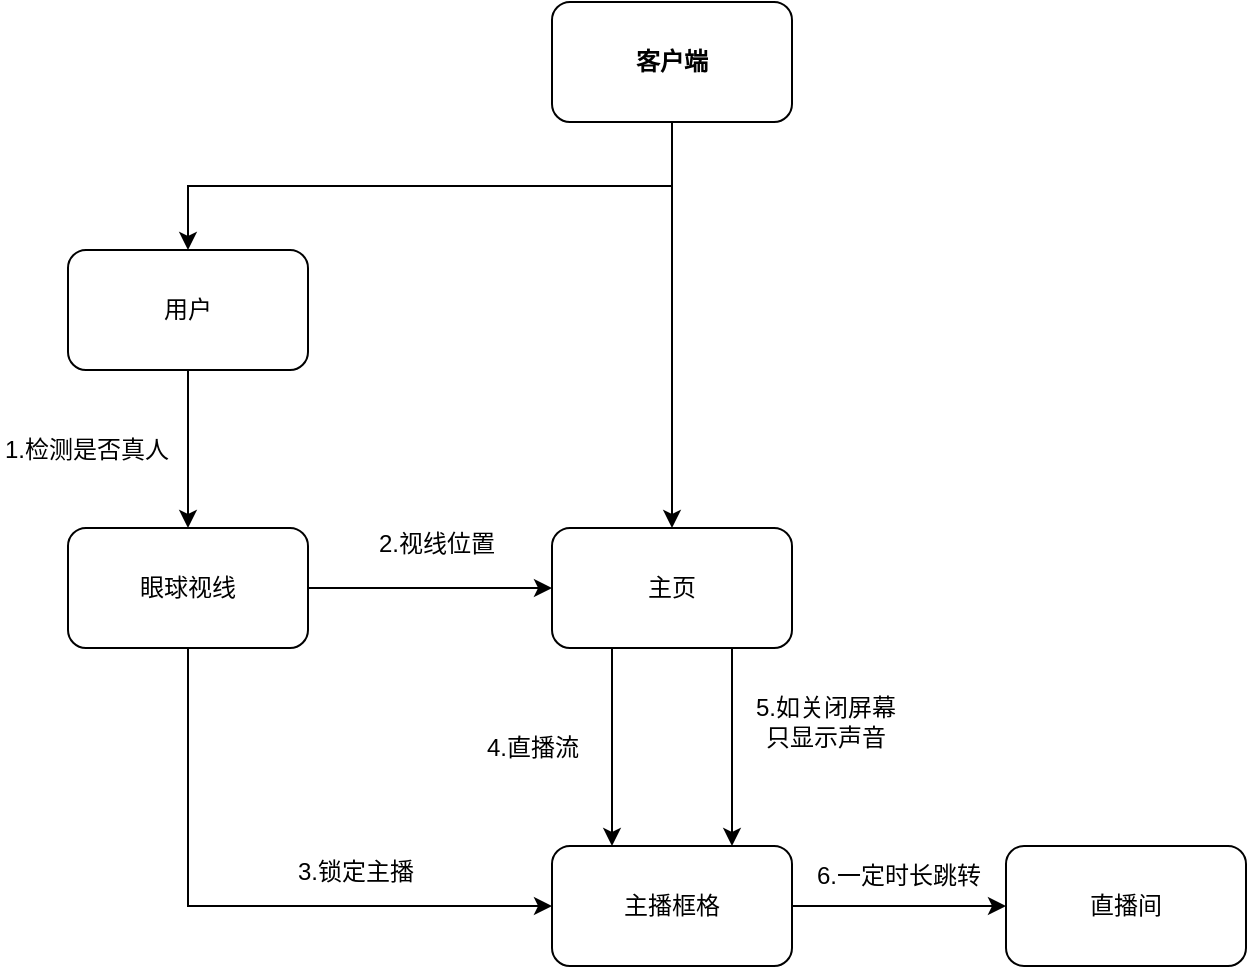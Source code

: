 <mxfile version="15.2.7" type="github" pages="5">
  <diagram id="NmSEz5Swo566c4eFkPjX" name="Page-1">
    <mxGraphModel dx="1422" dy="761" grid="0" gridSize="10" guides="1" tooltips="1" connect="1" arrows="1" fold="1" page="1" pageScale="1" pageWidth="827" pageHeight="1169" math="0" shadow="0">
      <root>
        <mxCell id="0" />
        <mxCell id="1" parent="0" />
        <mxCell id="GOX4k8V0ouQFtmUzFHbz-4" style="edgeStyle=orthogonalEdgeStyle;rounded=0;orthogonalLoop=1;jettySize=auto;html=1;exitX=0.5;exitY=1;exitDx=0;exitDy=0;" parent="1" source="GOX4k8V0ouQFtmUzFHbz-1" target="GOX4k8V0ouQFtmUzFHbz-2" edge="1">
          <mxGeometry relative="1" as="geometry" />
        </mxCell>
        <mxCell id="GOX4k8V0ouQFtmUzFHbz-8" style="edgeStyle=orthogonalEdgeStyle;rounded=0;orthogonalLoop=1;jettySize=auto;html=1;exitX=0.5;exitY=1;exitDx=0;exitDy=0;" parent="1" source="GOX4k8V0ouQFtmUzFHbz-1" target="GOX4k8V0ouQFtmUzFHbz-7" edge="1">
          <mxGeometry relative="1" as="geometry" />
        </mxCell>
        <mxCell id="GOX4k8V0ouQFtmUzFHbz-1" value="客户端" style="rounded=1;whiteSpace=wrap;html=1;fontStyle=1" parent="1" vertex="1">
          <mxGeometry x="362" y="57" width="120" height="60" as="geometry" />
        </mxCell>
        <mxCell id="GOX4k8V0ouQFtmUzFHbz-5" style="edgeStyle=orthogonalEdgeStyle;rounded=0;orthogonalLoop=1;jettySize=auto;html=1;exitX=0.5;exitY=1;exitDx=0;exitDy=0;" parent="1" source="GOX4k8V0ouQFtmUzFHbz-2" target="GOX4k8V0ouQFtmUzFHbz-3" edge="1">
          <mxGeometry relative="1" as="geometry" />
        </mxCell>
        <mxCell id="GOX4k8V0ouQFtmUzFHbz-2" value="用户" style="rounded=1;whiteSpace=wrap;html=1;" parent="1" vertex="1">
          <mxGeometry x="120" y="181" width="120" height="60" as="geometry" />
        </mxCell>
        <mxCell id="GOX4k8V0ouQFtmUzFHbz-9" style="edgeStyle=orthogonalEdgeStyle;rounded=0;orthogonalLoop=1;jettySize=auto;html=1;exitX=1;exitY=0.5;exitDx=0;exitDy=0;" parent="1" source="GOX4k8V0ouQFtmUzFHbz-3" target="GOX4k8V0ouQFtmUzFHbz-7" edge="1">
          <mxGeometry relative="1" as="geometry" />
        </mxCell>
        <mxCell id="GOX4k8V0ouQFtmUzFHbz-12" style="edgeStyle=orthogonalEdgeStyle;rounded=0;orthogonalLoop=1;jettySize=auto;html=1;exitX=0.5;exitY=1;exitDx=0;exitDy=0;entryX=0;entryY=0.5;entryDx=0;entryDy=0;" parent="1" source="GOX4k8V0ouQFtmUzFHbz-3" target="GOX4k8V0ouQFtmUzFHbz-11" edge="1">
          <mxGeometry relative="1" as="geometry" />
        </mxCell>
        <mxCell id="GOX4k8V0ouQFtmUzFHbz-3" value="眼球视线" style="rounded=1;whiteSpace=wrap;html=1;" parent="1" vertex="1">
          <mxGeometry x="120" y="320" width="120" height="60" as="geometry" />
        </mxCell>
        <mxCell id="GOX4k8V0ouQFtmUzFHbz-6" value="1.检测是否真人" style="text;html=1;strokeColor=none;fillColor=none;align=center;verticalAlign=middle;whiteSpace=wrap;rounded=0;" parent="1" vertex="1">
          <mxGeometry x="86" y="271" width="87" height="20" as="geometry" />
        </mxCell>
        <mxCell id="GOX4k8V0ouQFtmUzFHbz-18" style="edgeStyle=orthogonalEdgeStyle;rounded=0;orthogonalLoop=1;jettySize=auto;html=1;exitX=0.25;exitY=1;exitDx=0;exitDy=0;entryX=0.25;entryY=0;entryDx=0;entryDy=0;" parent="1" source="GOX4k8V0ouQFtmUzFHbz-7" target="GOX4k8V0ouQFtmUzFHbz-11" edge="1">
          <mxGeometry relative="1" as="geometry" />
        </mxCell>
        <mxCell id="GOX4k8V0ouQFtmUzFHbz-19" style="edgeStyle=orthogonalEdgeStyle;rounded=0;orthogonalLoop=1;jettySize=auto;html=1;exitX=0.75;exitY=1;exitDx=0;exitDy=0;entryX=0.75;entryY=0;entryDx=0;entryDy=0;" parent="1" source="GOX4k8V0ouQFtmUzFHbz-7" target="GOX4k8V0ouQFtmUzFHbz-11" edge="1">
          <mxGeometry relative="1" as="geometry" />
        </mxCell>
        <mxCell id="GOX4k8V0ouQFtmUzFHbz-7" value="主页" style="rounded=1;whiteSpace=wrap;html=1;" parent="1" vertex="1">
          <mxGeometry x="362" y="320" width="120" height="60" as="geometry" />
        </mxCell>
        <mxCell id="GOX4k8V0ouQFtmUzFHbz-10" value="2.视线位置" style="text;html=1;strokeColor=none;fillColor=none;align=center;verticalAlign=middle;whiteSpace=wrap;rounded=0;" parent="1" vertex="1">
          <mxGeometry x="269" y="318" width="71" height="20" as="geometry" />
        </mxCell>
        <mxCell id="GOX4k8V0ouQFtmUzFHbz-22" style="edgeStyle=orthogonalEdgeStyle;rounded=0;orthogonalLoop=1;jettySize=auto;html=1;exitX=1;exitY=0.5;exitDx=0;exitDy=0;" parent="1" source="GOX4k8V0ouQFtmUzFHbz-11" target="GOX4k8V0ouQFtmUzFHbz-21" edge="1">
          <mxGeometry relative="1" as="geometry" />
        </mxCell>
        <mxCell id="GOX4k8V0ouQFtmUzFHbz-11" value="主播框格" style="rounded=1;whiteSpace=wrap;html=1;" parent="1" vertex="1">
          <mxGeometry x="362" y="479" width="120" height="60" as="geometry" />
        </mxCell>
        <mxCell id="GOX4k8V0ouQFtmUzFHbz-14" value="4.直播流" style="text;html=1;strokeColor=none;fillColor=none;align=center;verticalAlign=middle;whiteSpace=wrap;rounded=0;" parent="1" vertex="1">
          <mxGeometry x="325" y="420" width="55" height="20" as="geometry" />
        </mxCell>
        <mxCell id="GOX4k8V0ouQFtmUzFHbz-15" value="3.锁定主播" style="text;html=1;strokeColor=none;fillColor=none;align=center;verticalAlign=middle;whiteSpace=wrap;rounded=0;" parent="1" vertex="1">
          <mxGeometry x="229" y="482" width="70" height="20" as="geometry" />
        </mxCell>
        <mxCell id="GOX4k8V0ouQFtmUzFHbz-20" value="5.如关闭屏幕&lt;br&gt;只显示声音" style="text;html=1;strokeColor=none;fillColor=none;align=center;verticalAlign=middle;whiteSpace=wrap;rounded=0;" parent="1" vertex="1">
          <mxGeometry x="452" y="407" width="94" height="20" as="geometry" />
        </mxCell>
        <mxCell id="GOX4k8V0ouQFtmUzFHbz-21" value="直播间" style="rounded=1;whiteSpace=wrap;html=1;" parent="1" vertex="1">
          <mxGeometry x="589" y="479" width="120" height="60" as="geometry" />
        </mxCell>
        <mxCell id="GOX4k8V0ouQFtmUzFHbz-23" value="6.一定时长跳转" style="text;html=1;strokeColor=none;fillColor=none;align=center;verticalAlign=middle;whiteSpace=wrap;rounded=0;" parent="1" vertex="1">
          <mxGeometry x="492" y="484" width="87" height="20" as="geometry" />
        </mxCell>
      </root>
    </mxGraphModel>
  </diagram>
  <diagram id="b2mf78Cs_sP5IUDQuSDe" name="Page-2">
    <mxGraphModel dx="1422" dy="761" grid="0" gridSize="10" guides="1" tooltips="1" connect="1" arrows="1" fold="1" page="1" pageScale="1" pageWidth="827" pageHeight="1169" math="0" shadow="0">
      <root>
        <mxCell id="iwIBc7VTmAkqCL7bW6ua-0" />
        <mxCell id="iwIBc7VTmAkqCL7bW6ua-1" parent="iwIBc7VTmAkqCL7bW6ua-0" />
        <mxCell id="iwIBc7VTmAkqCL7bW6ua-7" style="edgeStyle=orthogonalEdgeStyle;rounded=0;orthogonalLoop=1;jettySize=auto;html=1;exitX=0.5;exitY=1;exitDx=0;exitDy=0;" parent="iwIBc7VTmAkqCL7bW6ua-1" source="iwIBc7VTmAkqCL7bW6ua-2" target="iwIBc7VTmAkqCL7bW6ua-4" edge="1">
          <mxGeometry relative="1" as="geometry" />
        </mxCell>
        <mxCell id="iwIBc7VTmAkqCL7bW6ua-21" style="edgeStyle=orthogonalEdgeStyle;rounded=0;orthogonalLoop=1;jettySize=auto;html=1;exitX=1;exitY=0.5;exitDx=0;exitDy=0;" parent="iwIBc7VTmAkqCL7bW6ua-1" source="iwIBc7VTmAkqCL7bW6ua-2" target="iwIBc7VTmAkqCL7bW6ua-15" edge="1">
          <mxGeometry relative="1" as="geometry">
            <Array as="points">
              <mxPoint x="536" y="64" />
              <mxPoint x="536" y="204" />
              <mxPoint x="622" y="204" />
            </Array>
          </mxGeometry>
        </mxCell>
        <mxCell id="iwIBc7VTmAkqCL7bW6ua-24" style="edgeStyle=orthogonalEdgeStyle;rounded=0;orthogonalLoop=1;jettySize=auto;html=1;exitX=1;exitY=0.5;exitDx=0;exitDy=0;entryX=0;entryY=0.5;entryDx=0;entryDy=0;" parent="iwIBc7VTmAkqCL7bW6ua-1" source="iwIBc7VTmAkqCL7bW6ua-2" target="iwIBc7VTmAkqCL7bW6ua-22" edge="1">
          <mxGeometry relative="1" as="geometry" />
        </mxCell>
        <mxCell id="iwIBc7VTmAkqCL7bW6ua-2" value="客户端" style="rounded=1;whiteSpace=wrap;html=1;" parent="iwIBc7VTmAkqCL7bW6ua-1" vertex="1">
          <mxGeometry x="90" y="34" width="120" height="60" as="geometry" />
        </mxCell>
        <mxCell id="iwIBc7VTmAkqCL7bW6ua-3" value="常用用户" style="rounded=1;whiteSpace=wrap;html=1;" parent="iwIBc7VTmAkqCL7bW6ua-1" vertex="1">
          <mxGeometry x="324" y="233" width="120" height="60" as="geometry" />
        </mxCell>
        <mxCell id="iwIBc7VTmAkqCL7bW6ua-9" style="edgeStyle=orthogonalEdgeStyle;rounded=0;orthogonalLoop=1;jettySize=auto;html=1;exitX=0.5;exitY=1;exitDx=0;exitDy=0;entryX=0.1;entryY=0.5;entryDx=0;entryDy=0;entryPerimeter=0;" parent="iwIBc7VTmAkqCL7bW6ua-1" source="iwIBc7VTmAkqCL7bW6ua-4" target="iwIBc7VTmAkqCL7bW6ua-8" edge="1">
          <mxGeometry relative="1" as="geometry">
            <Array as="points">
              <mxPoint x="150" y="386" />
            </Array>
          </mxGeometry>
        </mxCell>
        <mxCell id="iwIBc7VTmAkqCL7bW6ua-4" value="摄像头" style="rounded=1;whiteSpace=wrap;html=1;" parent="iwIBc7VTmAkqCL7bW6ua-1" vertex="1">
          <mxGeometry x="90" y="151" width="120" height="60" as="geometry" />
        </mxCell>
        <mxCell id="iwIBc7VTmAkqCL7bW6ua-5" value="年龄" style="rounded=1;whiteSpace=wrap;html=1;" parent="iwIBc7VTmAkqCL7bW6ua-1" vertex="1">
          <mxGeometry x="324" y="356" width="120" height="60" as="geometry" />
        </mxCell>
        <mxCell id="iwIBc7VTmAkqCL7bW6ua-6" value="距离屏幕距离" style="rounded=1;whiteSpace=wrap;html=1;" parent="iwIBc7VTmAkqCL7bW6ua-1" vertex="1">
          <mxGeometry x="324" y="479" width="120" height="60" as="geometry" />
        </mxCell>
        <mxCell id="iwIBc7VTmAkqCL7bW6ua-8" value="" style="shape=curlyBracket;whiteSpace=wrap;html=1;rounded=1;" parent="iwIBc7VTmAkqCL7bW6ua-1" vertex="1">
          <mxGeometry x="290" y="260" width="20" height="252" as="geometry" />
        </mxCell>
        <mxCell id="iwIBc7VTmAkqCL7bW6ua-10" value="1.采集网络" style="text;html=1;strokeColor=none;fillColor=none;align=center;verticalAlign=middle;whiteSpace=wrap;rounded=0;" parent="iwIBc7VTmAkqCL7bW6ua-1" vertex="1">
          <mxGeometry x="163" y="263" width="69" height="20" as="geometry" />
        </mxCell>
        <mxCell id="iwIBc7VTmAkqCL7bW6ua-11" value="大于" style="text;html=1;strokeColor=none;fillColor=none;align=center;verticalAlign=middle;whiteSpace=wrap;rounded=0;" parent="iwIBc7VTmAkqCL7bW6ua-1" vertex="1">
          <mxGeometry x="353" y="315" width="54" height="20" as="geometry" />
        </mxCell>
        <mxCell id="iwIBc7VTmAkqCL7bW6ua-12" value="大于" style="text;html=1;strokeColor=none;fillColor=none;align=center;verticalAlign=middle;whiteSpace=wrap;rounded=0;" parent="iwIBc7VTmAkqCL7bW6ua-1" vertex="1">
          <mxGeometry x="353" y="444" width="54" height="20" as="geometry" />
        </mxCell>
        <mxCell id="iwIBc7VTmAkqCL7bW6ua-14" style="edgeStyle=orthogonalEdgeStyle;rounded=0;orthogonalLoop=1;jettySize=auto;html=1;exitX=0.1;exitY=0.5;exitDx=0;exitDy=0;exitPerimeter=0;" parent="iwIBc7VTmAkqCL7bW6ua-1" source="iwIBc7VTmAkqCL7bW6ua-13" edge="1">
          <mxGeometry relative="1" as="geometry">
            <mxPoint x="577" y="384" as="targetPoint" />
          </mxGeometry>
        </mxCell>
        <mxCell id="iwIBc7VTmAkqCL7bW6ua-13" value="" style="shape=curlyBracket;whiteSpace=wrap;html=1;rounded=1;flipH=1;size=0.5;" parent="iwIBc7VTmAkqCL7bW6ua-1" vertex="1">
          <mxGeometry x="460" y="255" width="20" height="257" as="geometry" />
        </mxCell>
        <mxCell id="iwIBc7VTmAkqCL7bW6ua-23" style="edgeStyle=orthogonalEdgeStyle;rounded=0;orthogonalLoop=1;jettySize=auto;html=1;exitX=1;exitY=0.5;exitDx=0;exitDy=0;entryX=0.5;entryY=1;entryDx=0;entryDy=0;" parent="iwIBc7VTmAkqCL7bW6ua-1" source="iwIBc7VTmAkqCL7bW6ua-15" target="iwIBc7VTmAkqCL7bW6ua-22" edge="1">
          <mxGeometry relative="1" as="geometry" />
        </mxCell>
        <mxCell id="iwIBc7VTmAkqCL7bW6ua-15" value="主体" style="rhombus;whiteSpace=wrap;html=1;" parent="iwIBc7VTmAkqCL7bW6ua-1" vertex="1">
          <mxGeometry x="582" y="344" width="80" height="80" as="geometry" />
        </mxCell>
        <mxCell id="iwIBc7VTmAkqCL7bW6ua-17" value="2.判断" style="text;html=1;strokeColor=none;fillColor=none;align=center;verticalAlign=middle;whiteSpace=wrap;rounded=0;" parent="iwIBc7VTmAkqCL7bW6ua-1" vertex="1">
          <mxGeometry x="507" y="354" width="40" height="20" as="geometry" />
        </mxCell>
        <mxCell id="iwIBc7VTmAkqCL7bW6ua-18" value="3.跟踪响应" style="text;html=1;strokeColor=none;fillColor=none;align=center;verticalAlign=middle;whiteSpace=wrap;rounded=0;" parent="iwIBc7VTmAkqCL7bW6ua-1" vertex="1">
          <mxGeometry x="325" y="78" width="110" height="20" as="geometry" />
        </mxCell>
        <mxCell id="iwIBc7VTmAkqCL7bW6ua-22" value="主播框格" style="rounded=1;whiteSpace=wrap;html=1;" parent="iwIBc7VTmAkqCL7bW6ua-1" vertex="1">
          <mxGeometry x="692" y="34" width="120" height="60" as="geometry" />
        </mxCell>
        <mxCell id="iwIBc7VTmAkqCL7bW6ua-25" value="5.直播流" style="text;html=1;strokeColor=none;fillColor=none;align=center;verticalAlign=middle;whiteSpace=wrap;rounded=0;" parent="iwIBc7VTmAkqCL7bW6ua-1" vertex="1">
          <mxGeometry x="592" y="40" width="50" height="20" as="geometry" />
        </mxCell>
        <mxCell id="iwIBc7VTmAkqCL7bW6ua-26" value="4.锁定观看" style="text;html=1;strokeColor=none;fillColor=none;align=center;verticalAlign=middle;whiteSpace=wrap;rounded=0;" parent="iwIBc7VTmAkqCL7bW6ua-1" vertex="1">
          <mxGeometry x="663" y="350" width="65" height="20" as="geometry" />
        </mxCell>
        <mxCell id="4ioepb0zcp93_5Ri50Y4-8" style="edgeStyle=orthogonalEdgeStyle;rounded=0;orthogonalLoop=1;jettySize=auto;html=1;exitX=0.01;exitY=0.97;exitDx=0;exitDy=0;exitPerimeter=0;" edge="1" parent="iwIBc7VTmAkqCL7bW6ua-1" source="4ioepb0zcp93_5Ri50Y4-3">
          <mxGeometry relative="1" as="geometry">
            <mxPoint x="145" y="575" as="targetPoint" />
          </mxGeometry>
        </mxCell>
        <mxCell id="4ioepb0zcp93_5Ri50Y4-9" style="edgeStyle=orthogonalEdgeStyle;rounded=0;orthogonalLoop=1;jettySize=auto;html=1;exitX=0.99;exitY=0.97;exitDx=0;exitDy=0;exitPerimeter=0;entryX=0;entryY=0.5;entryDx=0;entryDy=0;" edge="1" parent="iwIBc7VTmAkqCL7bW6ua-1" source="4ioepb0zcp93_5Ri50Y4-3" target="4ioepb0zcp93_5Ri50Y4-7">
          <mxGeometry relative="1" as="geometry" />
        </mxCell>
        <mxCell id="4ioepb0zcp93_5Ri50Y4-3" value="" style="strokeWidth=2;html=1;shape=mxgraph.flowchart.extract_or_measurement;whiteSpace=wrap;" vertex="1" parent="iwIBc7VTmAkqCL7bW6ua-1">
          <mxGeometry x="143" y="629" width="171" height="117" as="geometry" />
        </mxCell>
        <mxCell id="4ioepb0zcp93_5Ri50Y4-4" value="0" style="text;html=1;strokeColor=none;fillColor=none;align=center;verticalAlign=middle;whiteSpace=wrap;rounded=0;" vertex="1" parent="iwIBc7VTmAkqCL7bW6ua-1">
          <mxGeometry x="112" y="756" width="40" height="20" as="geometry" />
        </mxCell>
        <mxCell id="4ioepb0zcp93_5Ri50Y4-5" value="60" style="text;html=1;strokeColor=none;fillColor=none;align=center;verticalAlign=middle;whiteSpace=wrap;rounded=0;" vertex="1" parent="iwIBc7VTmAkqCL7bW6ua-1">
          <mxGeometry x="290" y="756" width="40" height="20" as="geometry" />
        </mxCell>
        <mxCell id="4ioepb0zcp93_5Ri50Y4-6" value="30" style="text;html=1;strokeColor=none;fillColor=none;align=center;verticalAlign=middle;whiteSpace=wrap;rounded=0;" vertex="1" parent="iwIBc7VTmAkqCL7bW6ua-1">
          <mxGeometry x="208.5" y="754" width="40" height="20" as="geometry" />
        </mxCell>
        <mxCell id="4ioepb0zcp93_5Ri50Y4-7" value="岁" style="text;html=1;strokeColor=none;fillColor=none;align=center;verticalAlign=middle;whiteSpace=wrap;rounded=0;" vertex="1" parent="iwIBc7VTmAkqCL7bW6ua-1">
          <mxGeometry x="353" y="732" width="40" height="20" as="geometry" />
        </mxCell>
        <mxCell id="4ioepb0zcp93_5Ri50Y4-14" value="1" style="text;html=1;strokeColor=none;fillColor=none;align=center;verticalAlign=middle;whiteSpace=wrap;rounded=0;" vertex="1" parent="iwIBc7VTmAkqCL7bW6ua-1">
          <mxGeometry x="94" y="620" width="40" height="20" as="geometry" />
        </mxCell>
        <mxCell id="4ioepb0zcp93_5Ri50Y4-15" value="权重" style="text;html=1;strokeColor=none;fillColor=none;align=center;verticalAlign=middle;whiteSpace=wrap;rounded=0;" vertex="1" parent="iwIBc7VTmAkqCL7bW6ua-1">
          <mxGeometry x="90" y="575" width="40" height="20" as="geometry" />
        </mxCell>
      </root>
    </mxGraphModel>
  </diagram>
  <diagram id="3awysjxuAGXnrTB0xz8E" name="Page-3">
    <mxGraphModel dx="1422" dy="761" grid="0" gridSize="10" guides="1" tooltips="1" connect="1" arrows="1" fold="1" page="1" pageScale="1" pageWidth="827" pageHeight="1169" math="0" shadow="0">
      <root>
        <mxCell id="2evQny_esPO3pcYpgFuz-0" />
        <mxCell id="2evQny_esPO3pcYpgFuz-1" parent="2evQny_esPO3pcYpgFuz-0" />
        <mxCell id="2evQny_esPO3pcYpgFuz-4" style="edgeStyle=orthogonalEdgeStyle;rounded=0;orthogonalLoop=1;jettySize=auto;html=1;exitX=0.5;exitY=1;exitDx=0;exitDy=0;" parent="2evQny_esPO3pcYpgFuz-1" source="2evQny_esPO3pcYpgFuz-2" target="2evQny_esPO3pcYpgFuz-3" edge="1">
          <mxGeometry relative="1" as="geometry" />
        </mxCell>
        <mxCell id="2evQny_esPO3pcYpgFuz-8" style="edgeStyle=orthogonalEdgeStyle;rounded=0;orthogonalLoop=1;jettySize=auto;html=1;exitX=1;exitY=0.5;exitDx=0;exitDy=0;" parent="2evQny_esPO3pcYpgFuz-1" source="2evQny_esPO3pcYpgFuz-2" target="2evQny_esPO3pcYpgFuz-6" edge="1">
          <mxGeometry relative="1" as="geometry">
            <Array as="points">
              <mxPoint x="503" y="120" />
            </Array>
          </mxGeometry>
        </mxCell>
        <mxCell id="2evQny_esPO3pcYpgFuz-10" style="edgeStyle=orthogonalEdgeStyle;rounded=0;orthogonalLoop=1;jettySize=auto;html=1;exitX=1;exitY=0.5;exitDx=0;exitDy=0;" parent="2evQny_esPO3pcYpgFuz-1" source="2evQny_esPO3pcYpgFuz-2" target="2evQny_esPO3pcYpgFuz-9" edge="1">
          <mxGeometry relative="1" as="geometry" />
        </mxCell>
        <mxCell id="2evQny_esPO3pcYpgFuz-2" value="客户端" style="rounded=1;whiteSpace=wrap;html=1;" parent="2evQny_esPO3pcYpgFuz-1" vertex="1">
          <mxGeometry x="182" y="90" width="120" height="60" as="geometry" />
        </mxCell>
        <mxCell id="2evQny_esPO3pcYpgFuz-7" style="edgeStyle=orthogonalEdgeStyle;rounded=0;orthogonalLoop=1;jettySize=auto;html=1;exitX=1;exitY=0.5;exitDx=0;exitDy=0;" parent="2evQny_esPO3pcYpgFuz-1" source="2evQny_esPO3pcYpgFuz-3" target="2evQny_esPO3pcYpgFuz-6" edge="1">
          <mxGeometry relative="1" as="geometry" />
        </mxCell>
        <mxCell id="2evQny_esPO3pcYpgFuz-3" value="多人" style="rounded=1;whiteSpace=wrap;html=1;" parent="2evQny_esPO3pcYpgFuz-1" vertex="1">
          <mxGeometry x="182" y="235" width="120" height="60" as="geometry" />
        </mxCell>
        <mxCell id="2evQny_esPO3pcYpgFuz-5" value="1.采集跟踪" style="text;html=1;strokeColor=none;fillColor=none;align=center;verticalAlign=middle;whiteSpace=wrap;rounded=0;" parent="2evQny_esPO3pcYpgFuz-1" vertex="1">
          <mxGeometry x="155" y="185" width="72" height="20" as="geometry" />
        </mxCell>
        <mxCell id="2evQny_esPO3pcYpgFuz-6" value="多个主播框格" style="rounded=1;whiteSpace=wrap;html=1;" parent="2evQny_esPO3pcYpgFuz-1" vertex="1">
          <mxGeometry x="443" y="235" width="120" height="60" as="geometry" />
        </mxCell>
        <mxCell id="2evQny_esPO3pcYpgFuz-11" style="edgeStyle=orthogonalEdgeStyle;rounded=0;orthogonalLoop=1;jettySize=auto;html=1;exitX=0;exitY=0.5;exitDx=0;exitDy=0;entryX=1;entryY=0.5;entryDx=0;entryDy=0;" parent="2evQny_esPO3pcYpgFuz-1" source="2evQny_esPO3pcYpgFuz-9" target="2evQny_esPO3pcYpgFuz-6" edge="1">
          <mxGeometry relative="1" as="geometry" />
        </mxCell>
        <mxCell id="2evQny_esPO3pcYpgFuz-9" value="字幕显示" style="rounded=1;whiteSpace=wrap;html=1;" parent="2evQny_esPO3pcYpgFuz-1" vertex="1">
          <mxGeometry x="638" y="235" width="120" height="60" as="geometry" />
        </mxCell>
        <mxCell id="2evQny_esPO3pcYpgFuz-12" value="2.锁定观看" style="text;html=1;strokeColor=none;fillColor=none;align=center;verticalAlign=middle;whiteSpace=wrap;rounded=0;" parent="2evQny_esPO3pcYpgFuz-1" vertex="1">
          <mxGeometry x="347" y="239" width="62" height="20" as="geometry" />
        </mxCell>
        <mxCell id="2evQny_esPO3pcYpgFuz-13" value="3.多个推流" style="text;html=1;strokeColor=none;fillColor=none;align=center;verticalAlign=middle;whiteSpace=wrap;rounded=0;" parent="2evQny_esPO3pcYpgFuz-1" vertex="1">
          <mxGeometry x="379" y="133" width="78" height="20" as="geometry" />
        </mxCell>
        <mxCell id="2evQny_esPO3pcYpgFuz-14" value="4.多个语音网络推理" style="text;html=1;strokeColor=none;fillColor=none;align=center;verticalAlign=middle;whiteSpace=wrap;rounded=0;" parent="2evQny_esPO3pcYpgFuz-1" vertex="1">
          <mxGeometry x="556" y="130" width="126" height="20" as="geometry" />
        </mxCell>
      </root>
    </mxGraphModel>
  </diagram>
  <diagram id="1Rdkb7bAVfg0Uc4HboFH" name="Page-4">
    <mxGraphModel dx="1422" dy="761" grid="0" gridSize="10" guides="1" tooltips="1" connect="1" arrows="1" fold="1" page="1" pageScale="1" pageWidth="827" pageHeight="1169" math="0" shadow="0">
      <root>
        <mxCell id="N0bqEQvQxtFEom3wjGux-0" />
        <mxCell id="N0bqEQvQxtFEom3wjGux-1" parent="N0bqEQvQxtFEom3wjGux-0" />
        <mxCell id="N0bqEQvQxtFEom3wjGux-2" value="&lt;font style=&quot;font-size: 20px&quot;&gt;主页&lt;/font&gt;" style="rounded=1;whiteSpace=wrap;html=1;" parent="N0bqEQvQxtFEom3wjGux-1" vertex="1">
          <mxGeometry x="201" y="108" width="288" height="444" as="geometry" />
        </mxCell>
        <mxCell id="N0bqEQvQxtFEom3wjGux-3" value="" style="rounded=1;whiteSpace=wrap;html=1;strokeColor=#ae4132;gradientColor=#66FFFF;fillColor=#FF66B3;" parent="N0bqEQvQxtFEom3wjGux-1" vertex="1">
          <mxGeometry x="468" y="204" width="4" height="287" as="geometry" />
        </mxCell>
        <mxCell id="N0bqEQvQxtFEom3wjGux-4" value="滚动条" style="text;html=1;strokeColor=none;fillColor=none;align=center;verticalAlign=middle;whiteSpace=wrap;rounded=0;" parent="N0bqEQvQxtFEom3wjGux-1" vertex="1">
          <mxGeometry x="423" y="333" width="40" height="20" as="geometry" />
        </mxCell>
        <mxCell id="N0bqEQvQxtFEom3wjGux-6" value="向上滚" style="text;html=1;strokeColor=none;fillColor=none;align=center;verticalAlign=middle;whiteSpace=wrap;rounded=0;" parent="N0bqEQvQxtFEom3wjGux-1" vertex="1">
          <mxGeometry x="418" y="191" width="40" height="20" as="geometry" />
        </mxCell>
        <mxCell id="N0bqEQvQxtFEom3wjGux-7" value="向下滚" style="text;html=1;strokeColor=none;fillColor=none;align=center;verticalAlign=middle;whiteSpace=wrap;rounded=0;" parent="N0bqEQvQxtFEom3wjGux-1" vertex="1">
          <mxGeometry x="416" y="485" width="40" height="20" as="geometry" />
        </mxCell>
        <mxCell id="N0bqEQvQxtFEom3wjGux-8" value="人眼视线" style="text;html=1;strokeColor=none;fillColor=none;align=center;verticalAlign=middle;whiteSpace=wrap;rounded=0;" parent="N0bqEQvQxtFEom3wjGux-1" vertex="1">
          <mxGeometry x="519" y="333" width="61" height="20" as="geometry" />
        </mxCell>
        <mxCell id="N0bqEQvQxtFEom3wjGux-9" value="" style="shape=curlyBracket;whiteSpace=wrap;html=1;rounded=1;flipH=1;fillColor=#FF66B3;gradientColor=#66FFFF;" parent="N0bqEQvQxtFEom3wjGux-1" vertex="1">
          <mxGeometry x="499" y="204" width="20" height="283" as="geometry" />
        </mxCell>
      </root>
    </mxGraphModel>
  </diagram>
  <diagram id="44yIxmjD_LuXSUmxa59O" name="Page-5">
    <mxGraphModel dx="1422" dy="761" grid="0" gridSize="10" guides="1" tooltips="1" connect="1" arrows="1" fold="1" page="1" pageScale="1" pageWidth="827" pageHeight="1169" math="0" shadow="0">
      <root>
        <mxCell id="Eh2296ZL3SfZkWSFMjC6-0" />
        <mxCell id="Eh2296ZL3SfZkWSFMjC6-1" parent="Eh2296ZL3SfZkWSFMjC6-0" />
        <mxCell id="Eh2296ZL3SfZkWSFMjC6-6" style="edgeStyle=orthogonalEdgeStyle;rounded=0;orthogonalLoop=1;jettySize=auto;html=1;exitX=0;exitY=0.5;exitDx=0;exitDy=0;" parent="Eh2296ZL3SfZkWSFMjC6-1" source="Eh2296ZL3SfZkWSFMjC6-2" target="Eh2296ZL3SfZkWSFMjC6-5" edge="1">
          <mxGeometry relative="1" as="geometry" />
        </mxCell>
        <mxCell id="Eh2296ZL3SfZkWSFMjC6-19" style="edgeStyle=orthogonalEdgeStyle;rounded=0;orthogonalLoop=1;jettySize=auto;html=1;exitX=1;exitY=0.5;exitDx=0;exitDy=0;" parent="Eh2296ZL3SfZkWSFMjC6-1" source="Eh2296ZL3SfZkWSFMjC6-2" target="Eh2296ZL3SfZkWSFMjC6-11" edge="1">
          <mxGeometry relative="1" as="geometry" />
        </mxCell>
        <mxCell id="Eh2296ZL3SfZkWSFMjC6-2" value="客户端" style="rounded=1;whiteSpace=wrap;html=1;" parent="Eh2296ZL3SfZkWSFMjC6-1" vertex="1">
          <mxGeometry x="253" y="92" width="120" height="60" as="geometry" />
        </mxCell>
        <mxCell id="Eh2296ZL3SfZkWSFMjC6-21" style="edgeStyle=orthogonalEdgeStyle;rounded=0;orthogonalLoop=1;jettySize=auto;html=1;exitX=1;exitY=0.5;exitDx=0;exitDy=0;" parent="Eh2296ZL3SfZkWSFMjC6-1" source="Eh2296ZL3SfZkWSFMjC6-3" edge="1">
          <mxGeometry relative="1" as="geometry">
            <mxPoint x="509" y="470" as="targetPoint" />
            <Array as="points">
              <mxPoint x="386" y="510" />
              <mxPoint x="386" y="220" />
              <mxPoint x="509" y="220" />
            </Array>
          </mxGeometry>
        </mxCell>
        <mxCell id="Eh2296ZL3SfZkWSFMjC6-3" value="表情" style="rounded=1;whiteSpace=wrap;html=1;" parent="Eh2296ZL3SfZkWSFMjC6-1" vertex="1">
          <mxGeometry x="119" y="480" width="120" height="60" as="geometry" />
        </mxCell>
        <mxCell id="Eh2296ZL3SfZkWSFMjC6-9" style="edgeStyle=orthogonalEdgeStyle;rounded=0;orthogonalLoop=1;jettySize=auto;html=1;exitX=0.5;exitY=1;exitDx=0;exitDy=0;" parent="Eh2296ZL3SfZkWSFMjC6-1" source="Eh2296ZL3SfZkWSFMjC6-5" target="Eh2296ZL3SfZkWSFMjC6-8" edge="1">
          <mxGeometry relative="1" as="geometry" />
        </mxCell>
        <mxCell id="Eh2296ZL3SfZkWSFMjC6-5" value="摄像头" style="rounded=1;whiteSpace=wrap;html=1;" parent="Eh2296ZL3SfZkWSFMjC6-1" vertex="1">
          <mxGeometry x="119" y="192" width="120" height="60" as="geometry" />
        </mxCell>
        <mxCell id="Eh2296ZL3SfZkWSFMjC6-10" style="edgeStyle=orthogonalEdgeStyle;rounded=0;orthogonalLoop=1;jettySize=auto;html=1;exitX=0.5;exitY=1;exitDx=0;exitDy=0;" parent="Eh2296ZL3SfZkWSFMjC6-1" source="Eh2296ZL3SfZkWSFMjC6-8" target="Eh2296ZL3SfZkWSFMjC6-3" edge="1">
          <mxGeometry relative="1" as="geometry" />
        </mxCell>
        <mxCell id="Eh2296ZL3SfZkWSFMjC6-12" style="edgeStyle=orthogonalEdgeStyle;rounded=0;orthogonalLoop=1;jettySize=auto;html=1;exitX=1;exitY=0.5;exitDx=0;exitDy=0;" parent="Eh2296ZL3SfZkWSFMjC6-1" source="Eh2296ZL3SfZkWSFMjC6-8" target="Eh2296ZL3SfZkWSFMjC6-11" edge="1">
          <mxGeometry relative="1" as="geometry" />
        </mxCell>
        <mxCell id="Eh2296ZL3SfZkWSFMjC6-8" value="用户" style="rounded=1;whiteSpace=wrap;html=1;" parent="Eh2296ZL3SfZkWSFMjC6-1" vertex="1">
          <mxGeometry x="119" y="340" width="120" height="60" as="geometry" />
        </mxCell>
        <mxCell id="Eh2296ZL3SfZkWSFMjC6-20" style="edgeStyle=orthogonalEdgeStyle;rounded=0;orthogonalLoop=1;jettySize=auto;html=1;exitX=0.5;exitY=1;exitDx=0;exitDy=0;" parent="Eh2296ZL3SfZkWSFMjC6-1" source="Eh2296ZL3SfZkWSFMjC6-11" target="Eh2296ZL3SfZkWSFMjC6-18" edge="1">
          <mxGeometry relative="1" as="geometry" />
        </mxCell>
        <mxCell id="Eh2296ZL3SfZkWSFMjC6-11" value="主播框格" style="rounded=1;whiteSpace=wrap;html=1;" parent="Eh2296ZL3SfZkWSFMjC6-1" vertex="1">
          <mxGeometry x="448" y="473" width="120" height="60" as="geometry" />
        </mxCell>
        <mxCell id="Eh2296ZL3SfZkWSFMjC6-17" value="3.表情变化判断" style="text;html=1;strokeColor=none;fillColor=none;align=center;verticalAlign=middle;whiteSpace=wrap;rounded=0;" parent="Eh2296ZL3SfZkWSFMjC6-1" vertex="1">
          <mxGeometry x="391" y="188" width="94" height="20" as="geometry" />
        </mxCell>
        <mxCell id="Eh2296ZL3SfZkWSFMjC6-18" value="直播间" style="rounded=1;whiteSpace=wrap;html=1;" parent="Eh2296ZL3SfZkWSFMjC6-1" vertex="1">
          <mxGeometry x="448" y="626" width="120" height="60" as="geometry" />
        </mxCell>
        <mxCell id="Eh2296ZL3SfZkWSFMjC6-22" value="1.采集表情" style="text;html=1;strokeColor=none;fillColor=none;align=center;verticalAlign=middle;whiteSpace=wrap;rounded=0;" parent="Eh2296ZL3SfZkWSFMjC6-1" vertex="1">
          <mxGeometry x="94" y="430" width="72" height="20" as="geometry" />
        </mxCell>
        <mxCell id="Eh2296ZL3SfZkWSFMjC6-23" value="2.眼睛锁定" style="text;html=1;strokeColor=none;fillColor=none;align=center;verticalAlign=middle;whiteSpace=wrap;rounded=0;" parent="Eh2296ZL3SfZkWSFMjC6-1" vertex="1">
          <mxGeometry x="417" y="338" width="68" height="20" as="geometry" />
        </mxCell>
        <mxCell id="Eh2296ZL3SfZkWSFMjC6-24" value="跳转" style="text;html=1;strokeColor=none;fillColor=none;align=center;verticalAlign=middle;whiteSpace=wrap;rounded=0;" parent="Eh2296ZL3SfZkWSFMjC6-1" vertex="1">
          <mxGeometry x="459" y="575" width="40" height="20" as="geometry" />
        </mxCell>
        <mxCell id="Eh2296ZL3SfZkWSFMjC6-25" value="4.表情变化网络模型" style="text;html=1;strokeColor=none;fillColor=none;align=center;verticalAlign=middle;whiteSpace=wrap;rounded=0;" parent="Eh2296ZL3SfZkWSFMjC6-1" vertex="1">
          <mxGeometry x="522" y="170" width="119" height="20" as="geometry" />
        </mxCell>
      </root>
    </mxGraphModel>
  </diagram>
</mxfile>
